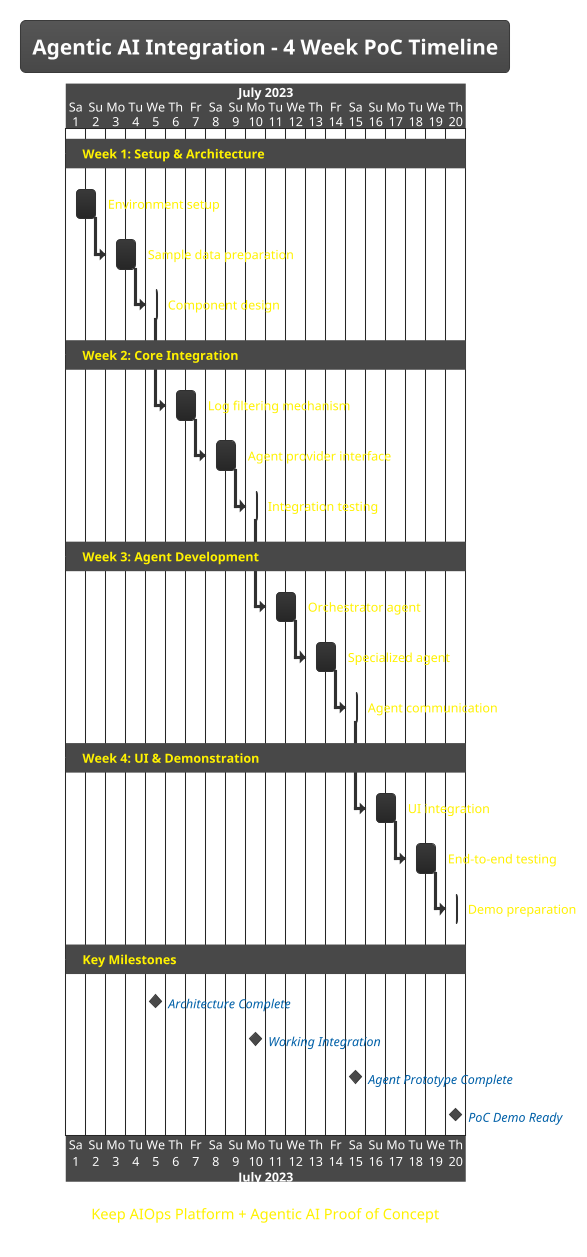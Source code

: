 @startgantt
!theme black-knight
title Agentic AI Integration - 4 Week PoC Timeline
caption Keep AIOps Platform + Agentic AI Proof of Concept

Project starts 2023-07-01

-- Week 1: Setup & Architecture --
[Environment setup] as [W1_1] lasts 2 days
[Sample data preparation] as [W1_2] lasts 2 days
[Component design] as [W1_3] lasts 1 day
[W1_1] -> [W1_2]
[W1_2] -> [W1_3]

-- Week 2: Core Integration --
[Log filtering mechanism] as [W2_1] lasts 2 days
[Agent provider interface] as [W2_2] lasts 2 days
[Integration testing] as [W2_3] lasts 1 day
[W1_3] -> [W2_1]
[W2_1] -> [W2_2]
[W2_2] -> [W2_3]

-- Week 3: Agent Development --
[Orchestrator agent] as [W3_1] lasts 2 days
[Specialized agent] as [W3_2] lasts 2 days
[Agent communication] as [W3_3] lasts 1 day
[W2_3] -> [W3_1]
[W3_1] -> [W3_2]
[W3_2] -> [W3_3]

-- Week 4: UI & Demonstration --
[UI integration] as [W4_1] lasts 2 days
[End-to-end testing] as [W4_2] lasts 2 days
[Demo preparation] as [W4_3] lasts 1 day
[W3_3] -> [W4_1]
[W4_1] -> [W4_2]
[W4_2] -> [W4_3]

-- Key Milestones --
[Architecture Complete] happens at [W1_3]'s end
[Working Integration] happens at [W2_3]'s end
[Agent Prototype Complete] happens at [W3_3]'s end
[PoC Demo Ready] happens at [W4_3]'s end

@endgantt 
